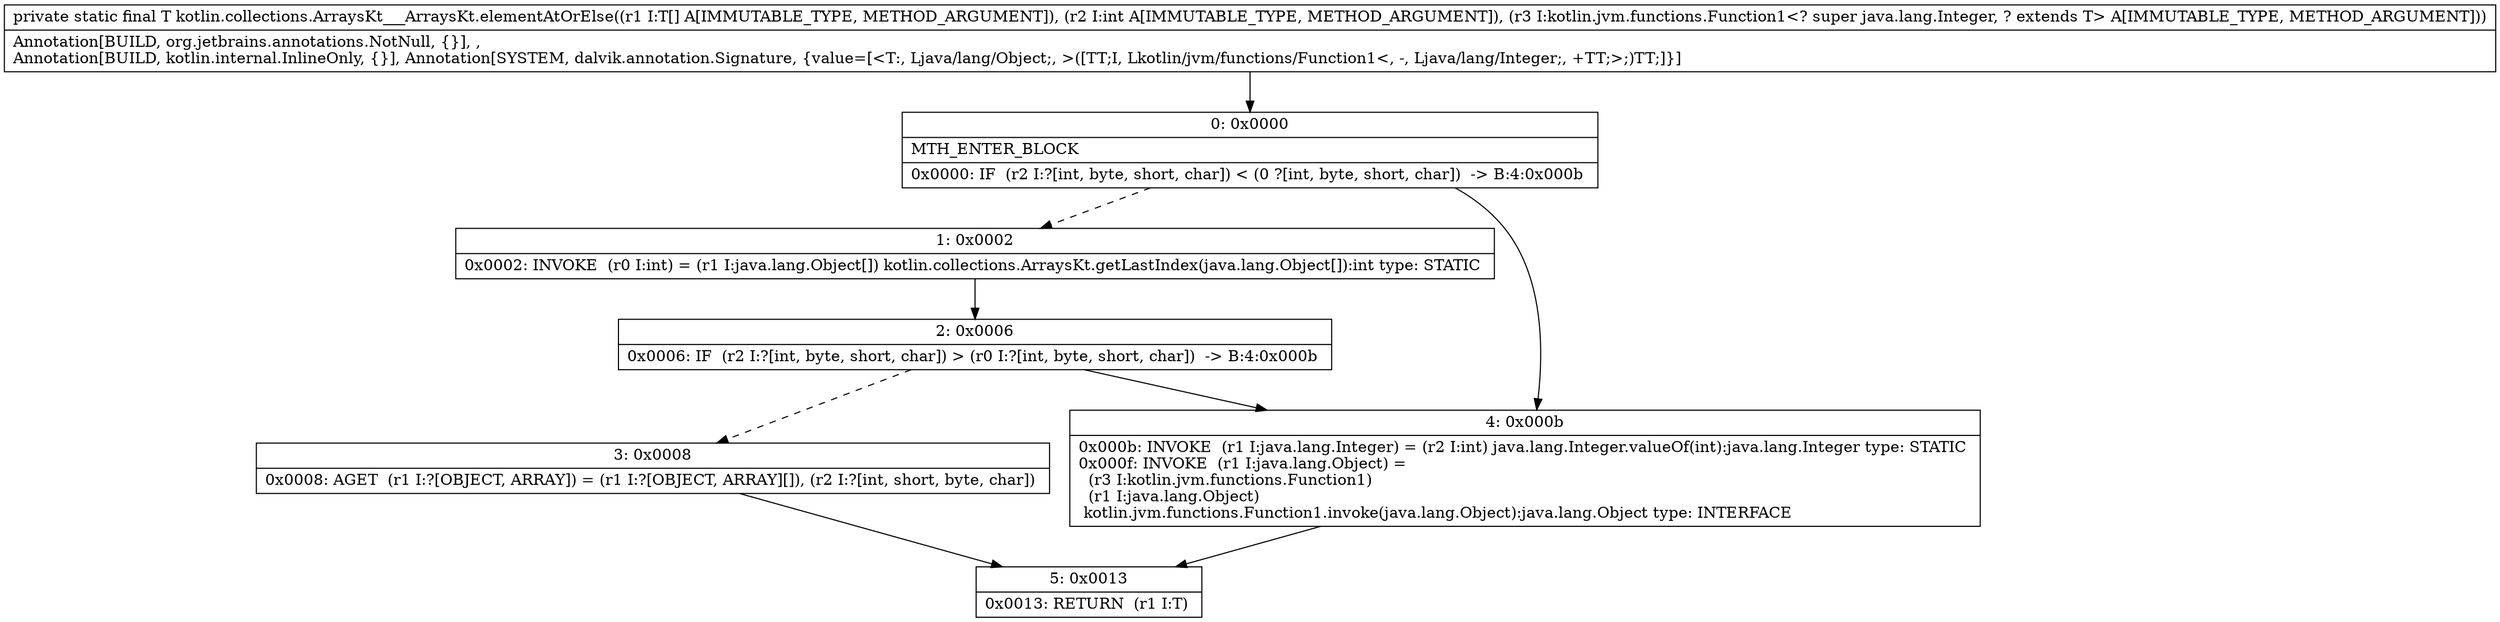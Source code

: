 digraph "CFG forkotlin.collections.ArraysKt___ArraysKt.elementAtOrElse([Ljava\/lang\/Object;ILkotlin\/jvm\/functions\/Function1;)Ljava\/lang\/Object;" {
Node_0 [shape=record,label="{0\:\ 0x0000|MTH_ENTER_BLOCK\l|0x0000: IF  (r2 I:?[int, byte, short, char]) \< (0 ?[int, byte, short, char])  \-\> B:4:0x000b \l}"];
Node_1 [shape=record,label="{1\:\ 0x0002|0x0002: INVOKE  (r0 I:int) = (r1 I:java.lang.Object[]) kotlin.collections.ArraysKt.getLastIndex(java.lang.Object[]):int type: STATIC \l}"];
Node_2 [shape=record,label="{2\:\ 0x0006|0x0006: IF  (r2 I:?[int, byte, short, char]) \> (r0 I:?[int, byte, short, char])  \-\> B:4:0x000b \l}"];
Node_3 [shape=record,label="{3\:\ 0x0008|0x0008: AGET  (r1 I:?[OBJECT, ARRAY]) = (r1 I:?[OBJECT, ARRAY][]), (r2 I:?[int, short, byte, char]) \l}"];
Node_4 [shape=record,label="{4\:\ 0x000b|0x000b: INVOKE  (r1 I:java.lang.Integer) = (r2 I:int) java.lang.Integer.valueOf(int):java.lang.Integer type: STATIC \l0x000f: INVOKE  (r1 I:java.lang.Object) = \l  (r3 I:kotlin.jvm.functions.Function1)\l  (r1 I:java.lang.Object)\l kotlin.jvm.functions.Function1.invoke(java.lang.Object):java.lang.Object type: INTERFACE \l}"];
Node_5 [shape=record,label="{5\:\ 0x0013|0x0013: RETURN  (r1 I:T) \l}"];
MethodNode[shape=record,label="{private static final T kotlin.collections.ArraysKt___ArraysKt.elementAtOrElse((r1 I:T[] A[IMMUTABLE_TYPE, METHOD_ARGUMENT]), (r2 I:int A[IMMUTABLE_TYPE, METHOD_ARGUMENT]), (r3 I:kotlin.jvm.functions.Function1\<? super java.lang.Integer, ? extends T\> A[IMMUTABLE_TYPE, METHOD_ARGUMENT]))  | Annotation[BUILD, org.jetbrains.annotations.NotNull, \{\}], , \lAnnotation[BUILD, kotlin.internal.InlineOnly, \{\}], Annotation[SYSTEM, dalvik.annotation.Signature, \{value=[\<T:, Ljava\/lang\/Object;, \>([TT;I, Lkotlin\/jvm\/functions\/Function1\<, \-, Ljava\/lang\/Integer;, +TT;\>;)TT;]\}]\l}"];
MethodNode -> Node_0;
Node_0 -> Node_1[style=dashed];
Node_0 -> Node_4;
Node_1 -> Node_2;
Node_2 -> Node_3[style=dashed];
Node_2 -> Node_4;
Node_3 -> Node_5;
Node_4 -> Node_5;
}

